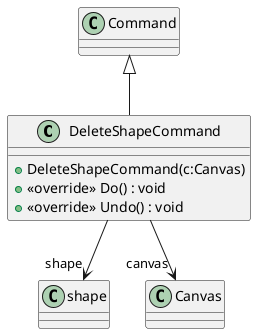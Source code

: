 @startuml
class DeleteShapeCommand {
    + DeleteShapeCommand(c:Canvas)
    + <<override>> Do() : void
    + <<override>> Undo() : void
}
Command <|-- DeleteShapeCommand
DeleteShapeCommand --> "shape" shape
DeleteShapeCommand --> "canvas" Canvas
@enduml
